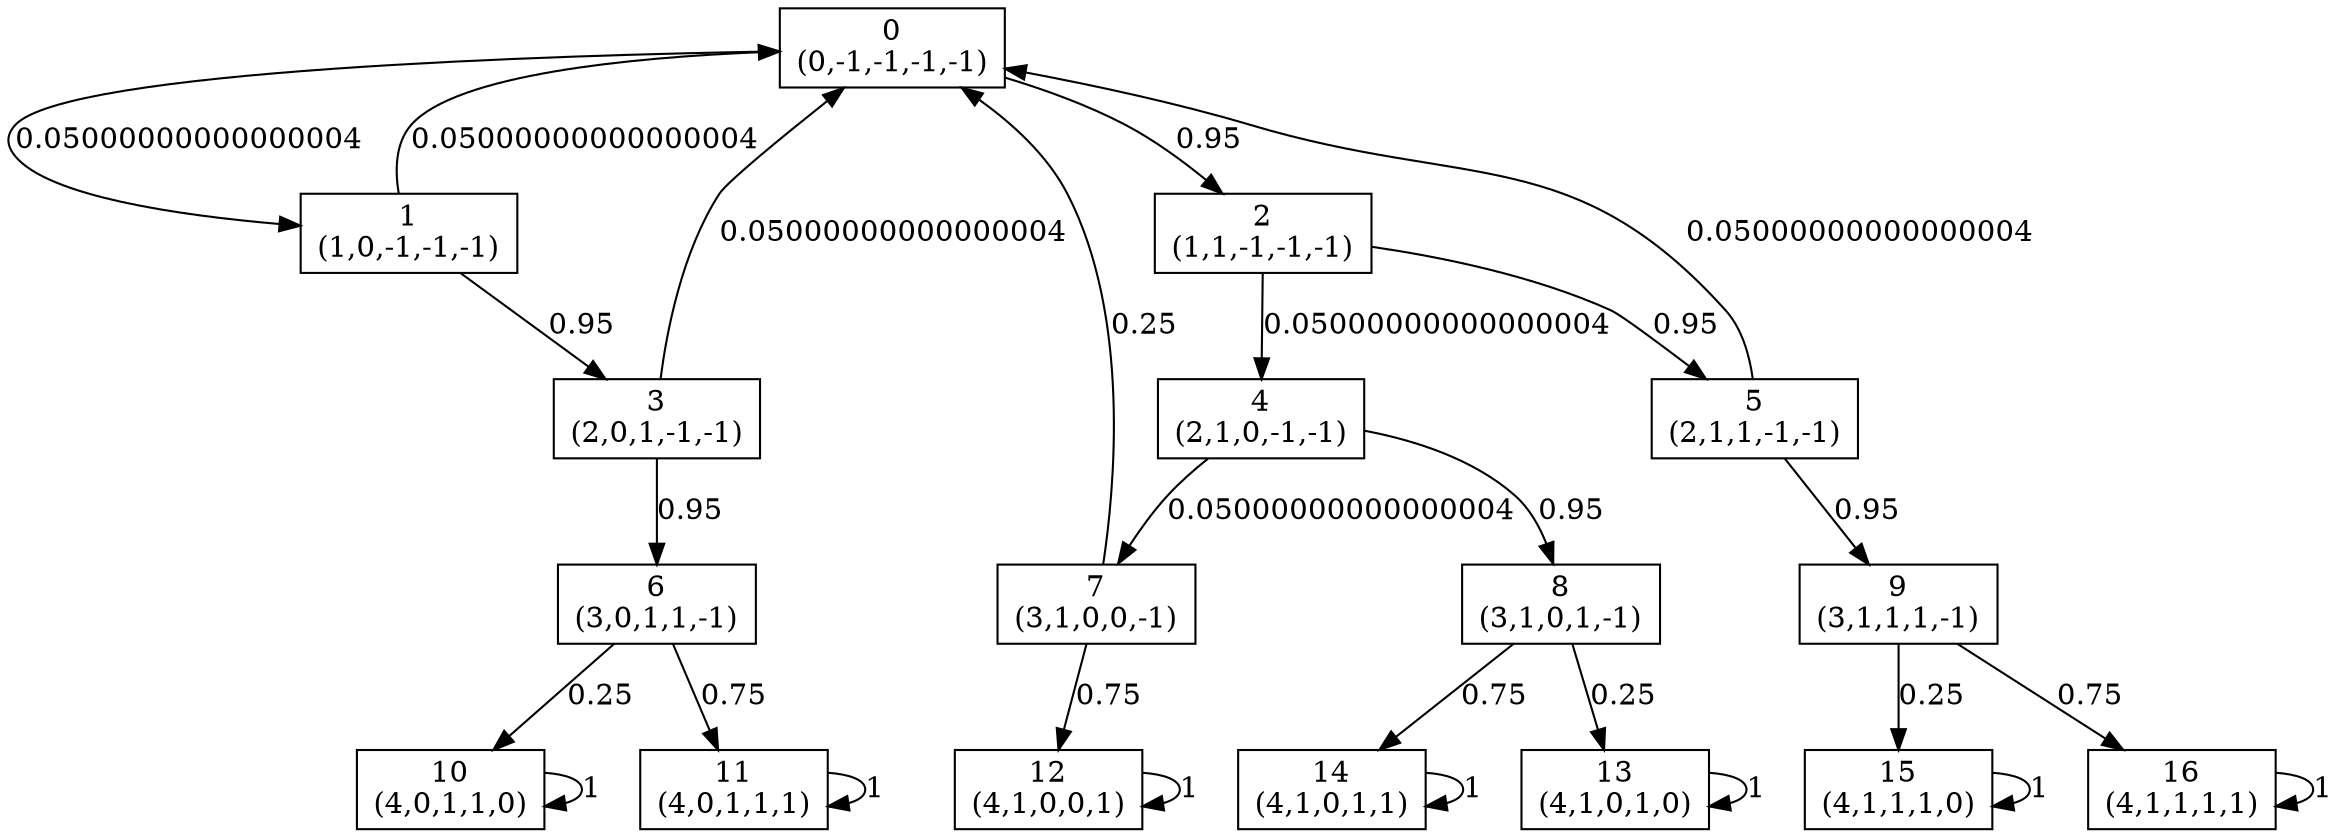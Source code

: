digraph P {
node [shape=box];
0 -> 1 [ label="0.05000000000000004" ];
0 -> 2 [ label="0.95" ];
1 -> 0 [ label="0.05000000000000004" ];
1 -> 3 [ label="0.95" ];
2 -> 4 [ label="0.05000000000000004" ];
2 -> 5 [ label="0.95" ];
3 -> 0 [ label="0.05000000000000004" ];
3 -> 6 [ label="0.95" ];
4 -> 7 [ label="0.05000000000000004" ];
4 -> 8 [ label="0.95" ];
5 -> 0 [ label="0.05000000000000004" ];
5 -> 9 [ label="0.95" ];
6 -> 10 [ label="0.25" ];
6 -> 11 [ label="0.75" ];
7 -> 0 [ label="0.25" ];
7 -> 12 [ label="0.75" ];
8 -> 13 [ label="0.25" ];
8 -> 14 [ label="0.75" ];
9 -> 15 [ label="0.25" ];
9 -> 16 [ label="0.75" ];
10 -> 10 [ label="1" ];
11 -> 11 [ label="1" ];
12 -> 12 [ label="1" ];
13 -> 13 [ label="1" ];
14 -> 14 [ label="1" ];
15 -> 15 [ label="1" ];
16 -> 16 [ label="1" ];
0 [label="0\n(0,-1,-1,-1,-1)"];
1 [label="1\n(1,0,-1,-1,-1)"];
2 [label="2\n(1,1,-1,-1,-1)"];
3 [label="3\n(2,0,1,-1,-1)"];
4 [label="4\n(2,1,0,-1,-1)"];
5 [label="5\n(2,1,1,-1,-1)"];
6 [label="6\n(3,0,1,1,-1)"];
7 [label="7\n(3,1,0,0,-1)"];
8 [label="8\n(3,1,0,1,-1)"];
9 [label="9\n(3,1,1,1,-1)"];
10 [label="10\n(4,0,1,1,0)"];
11 [label="11\n(4,0,1,1,1)"];
12 [label="12\n(4,1,0,0,1)"];
13 [label="13\n(4,1,0,1,0)"];
14 [label="14\n(4,1,0,1,1)"];
15 [label="15\n(4,1,1,1,0)"];
16 [label="16\n(4,1,1,1,1)"];
}
